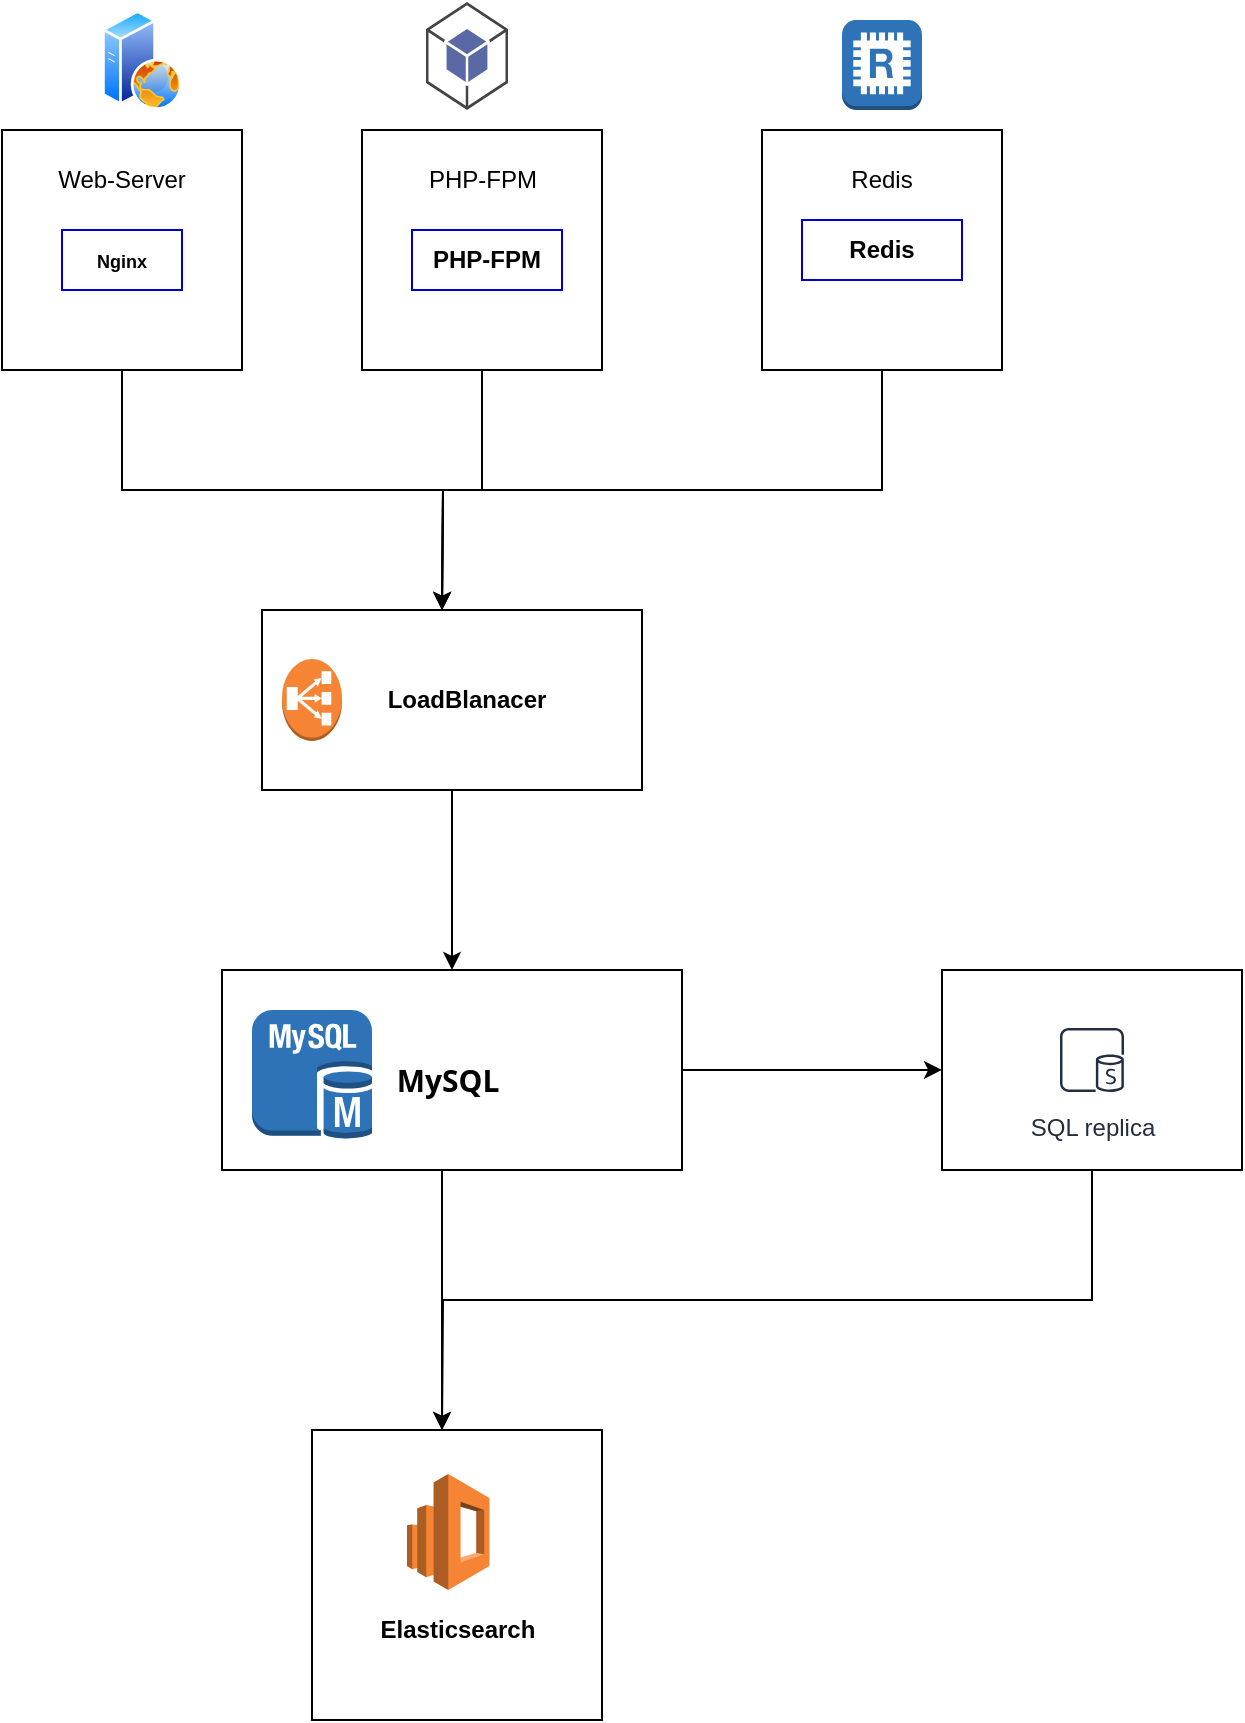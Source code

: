 <mxfile version="22.1.18" type="github">
  <diagram name="Page-1" id="DQsl0vWJsLTHif2qzQwF">
    <mxGraphModel dx="2514" dy="1240" grid="1" gridSize="10" guides="1" tooltips="1" connect="1" arrows="1" fold="1" page="1" pageScale="1" pageWidth="850" pageHeight="1100" math="0" shadow="0">
      <root>
        <mxCell id="0" />
        <mxCell id="1" parent="0" />
        <mxCell id="1hwnzTY7kPKber7_JiTr-14" style="edgeStyle=orthogonalEdgeStyle;rounded=0;orthogonalLoop=1;jettySize=auto;html=1;exitX=0.5;exitY=1;exitDx=0;exitDy=0;" edge="1" parent="1" source="1hwnzTY7kPKber7_JiTr-2">
          <mxGeometry relative="1" as="geometry">
            <mxPoint x="350.0" y="320" as="targetPoint" />
          </mxGeometry>
        </mxCell>
        <mxCell id="1hwnzTY7kPKber7_JiTr-2" value="" style="whiteSpace=wrap;html=1;aspect=fixed;" vertex="1" parent="1">
          <mxGeometry x="130" y="80" width="120" height="120" as="geometry" />
        </mxCell>
        <mxCell id="1hwnzTY7kPKber7_JiTr-16" style="edgeStyle=orthogonalEdgeStyle;rounded=0;orthogonalLoop=1;jettySize=auto;html=1;exitX=0.5;exitY=1;exitDx=0;exitDy=0;" edge="1" parent="1" source="1hwnzTY7kPKber7_JiTr-4">
          <mxGeometry relative="1" as="geometry">
            <mxPoint x="350" y="320" as="targetPoint" />
          </mxGeometry>
        </mxCell>
        <mxCell id="1hwnzTY7kPKber7_JiTr-4" value="" style="whiteSpace=wrap;html=1;aspect=fixed;" vertex="1" parent="1">
          <mxGeometry x="310" y="80" width="120" height="120" as="geometry" />
        </mxCell>
        <mxCell id="1hwnzTY7kPKber7_JiTr-15" style="edgeStyle=orthogonalEdgeStyle;rounded=0;orthogonalLoop=1;jettySize=auto;html=1;exitX=0.5;exitY=1;exitDx=0;exitDy=0;" edge="1" parent="1" source="1hwnzTY7kPKber7_JiTr-7">
          <mxGeometry relative="1" as="geometry">
            <mxPoint x="350" y="320" as="targetPoint" />
          </mxGeometry>
        </mxCell>
        <mxCell id="1hwnzTY7kPKber7_JiTr-7" value="" style="whiteSpace=wrap;html=1;aspect=fixed;" vertex="1" parent="1">
          <mxGeometry x="510" y="80" width="120" height="120" as="geometry" />
        </mxCell>
        <mxCell id="1hwnzTY7kPKber7_JiTr-8" value="&lt;font style=&quot;font-size: 9px;&quot;&gt;&lt;b&gt;Nginx&lt;/b&gt;&lt;/font&gt;" style="text;html=1;strokeColor=#0000CC;fillColor=none;align=center;verticalAlign=middle;whiteSpace=wrap;rounded=0;shadow=0;" vertex="1" parent="1">
          <mxGeometry x="160" y="130" width="60" height="30" as="geometry" />
        </mxCell>
        <mxCell id="1hwnzTY7kPKber7_JiTr-9" value="Web-Server" style="text;html=1;strokeColor=none;fillColor=none;align=center;verticalAlign=middle;whiteSpace=wrap;rounded=0;" vertex="1" parent="1">
          <mxGeometry x="145" y="90" width="90" height="30" as="geometry" />
        </mxCell>
        <mxCell id="1hwnzTY7kPKber7_JiTr-10" value="PHP-FPM" style="text;html=1;strokeColor=none;fillColor=none;align=center;verticalAlign=middle;whiteSpace=wrap;rounded=0;" vertex="1" parent="1">
          <mxGeometry x="332.5" y="90" width="75" height="30" as="geometry" />
        </mxCell>
        <mxCell id="1hwnzTY7kPKber7_JiTr-11" value="&lt;b&gt;PHP-FPM&lt;/b&gt;" style="text;html=1;strokeColor=#0000CC;fillColor=none;align=center;verticalAlign=middle;whiteSpace=wrap;rounded=0;" vertex="1" parent="1">
          <mxGeometry x="335" y="130" width="75" height="30" as="geometry" />
        </mxCell>
        <mxCell id="1hwnzTY7kPKber7_JiTr-12" value="Redis" style="text;html=1;strokeColor=none;fillColor=none;align=center;verticalAlign=middle;whiteSpace=wrap;rounded=0;" vertex="1" parent="1">
          <mxGeometry x="540" y="90" width="60" height="30" as="geometry" />
        </mxCell>
        <mxCell id="1hwnzTY7kPKber7_JiTr-13" value="&lt;b&gt;Redis&lt;/b&gt;" style="text;html=1;strokeColor=#0000CC;fillColor=none;align=center;verticalAlign=middle;whiteSpace=wrap;rounded=0;" vertex="1" parent="1">
          <mxGeometry x="530" y="125" width="80" height="30" as="geometry" />
        </mxCell>
        <mxCell id="1hwnzTY7kPKber7_JiTr-19" style="edgeStyle=orthogonalEdgeStyle;rounded=0;orthogonalLoop=1;jettySize=auto;html=1;exitX=0.5;exitY=1;exitDx=0;exitDy=0;" edge="1" parent="1" source="1hwnzTY7kPKber7_JiTr-17">
          <mxGeometry relative="1" as="geometry">
            <mxPoint x="355" y="500" as="targetPoint" />
          </mxGeometry>
        </mxCell>
        <mxCell id="1hwnzTY7kPKber7_JiTr-17" value="" style="rounded=0;whiteSpace=wrap;html=1;" vertex="1" parent="1">
          <mxGeometry x="260" y="320" width="190" height="90" as="geometry" />
        </mxCell>
        <mxCell id="1hwnzTY7kPKber7_JiTr-18" value="&lt;b&gt;LoadBlanacer&lt;/b&gt;" style="text;html=1;strokeColor=none;fillColor=none;align=center;verticalAlign=middle;whiteSpace=wrap;rounded=0;" vertex="1" parent="1">
          <mxGeometry x="310" y="350" width="105" height="30" as="geometry" />
        </mxCell>
        <mxCell id="1hwnzTY7kPKber7_JiTr-23" style="edgeStyle=orthogonalEdgeStyle;rounded=0;orthogonalLoop=1;jettySize=auto;html=1;exitX=1;exitY=0.5;exitDx=0;exitDy=0;" edge="1" parent="1" source="1hwnzTY7kPKber7_JiTr-20">
          <mxGeometry relative="1" as="geometry">
            <mxPoint x="600" y="549.957" as="targetPoint" />
          </mxGeometry>
        </mxCell>
        <mxCell id="1hwnzTY7kPKber7_JiTr-27" style="edgeStyle=orthogonalEdgeStyle;rounded=0;orthogonalLoop=1;jettySize=auto;html=1;exitX=0.5;exitY=1;exitDx=0;exitDy=0;" edge="1" parent="1" source="1hwnzTY7kPKber7_JiTr-20">
          <mxGeometry relative="1" as="geometry">
            <mxPoint x="350" y="730" as="targetPoint" />
            <Array as="points">
              <mxPoint x="350" y="600" />
            </Array>
          </mxGeometry>
        </mxCell>
        <mxCell id="1hwnzTY7kPKber7_JiTr-20" value="" style="rounded=0;whiteSpace=wrap;html=1;" vertex="1" parent="1">
          <mxGeometry x="240" y="500" width="230" height="100" as="geometry" />
        </mxCell>
        <mxCell id="1hwnzTY7kPKber7_JiTr-21" value="&lt;h3 style=&quot;border: 0px solid rgb(217, 217, 227); box-sizing: border-box; --tw-border-spacing-x: 0; --tw-border-spacing-y: 0; --tw-translate-x: 0; --tw-translate-y: 0; --tw-rotate: 0; --tw-skew-x: 0; --tw-skew-y: 0; --tw-scale-x: 1; --tw-scale-y: 1; --tw-pan-x: ; --tw-pan-y: ; --tw-pinch-zoom: ; --tw-scroll-snap-strictness: proximity; --tw-gradient-from-position: ; --tw-gradient-via-position: ; --tw-gradient-to-position: ; --tw-ordinal: ; --tw-slashed-zero: ; --tw-numeric-figure: ; --tw-numeric-spacing: ; --tw-numeric-fraction: ; --tw-ring-inset: ; --tw-ring-offset-width: 0px; --tw-ring-offset-color: #fff; --tw-ring-color: rgba(69,89,164,.5); --tw-ring-offset-shadow: 0 0 transparent; --tw-ring-shadow: 0 0 transparent; --tw-shadow: 0 0 transparent; --tw-shadow-colored: 0 0 transparent; --tw-blur: ; --tw-brightness: ; --tw-contrast: ; --tw-grayscale: ; --tw-hue-rotate: ; --tw-invert: ; --tw-saturate: ; --tw-sepia: ; --tw-drop-shadow: ; --tw-backdrop-blur: ; --tw-backdrop-brightness: ; --tw-backdrop-contrast: ; --tw-backdrop-grayscale: ; --tw-backdrop-hue-rotate: ; --tw-backdrop-invert: ; --tw-backdrop-opacity: ; --tw-backdrop-saturate: ; --tw-backdrop-sepia: ; font-size: 1.25em; margin: 1rem 0px 0.5rem; line-height: 1.6; color: var(--tw-prose-headings); font-family: Söhne, ui-sans-serif, system-ui, -apple-system, &amp;quot;Segoe UI&amp;quot;, Roboto, Ubuntu, Cantarell, &amp;quot;Noto Sans&amp;quot;, sans-serif, &amp;quot;Helvetica Neue&amp;quot;, Arial, &amp;quot;Apple Color Emoji&amp;quot;, &amp;quot;Segoe UI Emoji&amp;quot;, &amp;quot;Segoe UI Symbol&amp;quot;, &amp;quot;Noto Color Emoji&amp;quot;; text-align: start;&quot;&gt;MySQL&lt;/h3&gt;" style="text;html=1;strokeColor=none;fillColor=none;align=center;verticalAlign=middle;whiteSpace=wrap;rounded=0;" vertex="1" parent="1">
          <mxGeometry x="322.5" y="535" width="60" height="30" as="geometry" />
        </mxCell>
        <mxCell id="1hwnzTY7kPKber7_JiTr-22" style="edgeStyle=orthogonalEdgeStyle;rounded=0;orthogonalLoop=1;jettySize=auto;html=1;exitX=0.5;exitY=1;exitDx=0;exitDy=0;" edge="1" parent="1" source="1hwnzTY7kPKber7_JiTr-21" target="1hwnzTY7kPKber7_JiTr-21">
          <mxGeometry relative="1" as="geometry" />
        </mxCell>
        <mxCell id="1hwnzTY7kPKber7_JiTr-28" style="edgeStyle=orthogonalEdgeStyle;rounded=0;orthogonalLoop=1;jettySize=auto;html=1;exitX=0.5;exitY=1;exitDx=0;exitDy=0;" edge="1" parent="1" source="1hwnzTY7kPKber7_JiTr-25">
          <mxGeometry relative="1" as="geometry">
            <mxPoint x="350" y="730" as="targetPoint" />
          </mxGeometry>
        </mxCell>
        <mxCell id="1hwnzTY7kPKber7_JiTr-25" value="" style="rounded=0;whiteSpace=wrap;html=1;" vertex="1" parent="1">
          <mxGeometry x="600" y="500" width="150" height="100" as="geometry" />
        </mxCell>
        <mxCell id="1hwnzTY7kPKber7_JiTr-29" value="" style="whiteSpace=wrap;html=1;aspect=fixed;" vertex="1" parent="1">
          <mxGeometry x="285" y="730" width="145" height="145" as="geometry" />
        </mxCell>
        <mxCell id="1hwnzTY7kPKber7_JiTr-30" value="&lt;b&gt;Elasticsearch &lt;/b&gt;" style="text;html=1;strokeColor=none;fillColor=none;align=center;verticalAlign=middle;whiteSpace=wrap;rounded=0;" vertex="1" parent="1">
          <mxGeometry x="297.5" y="810" width="120" height="40" as="geometry" />
        </mxCell>
        <mxCell id="1hwnzTY7kPKber7_JiTr-31" value="" style="outlineConnect=0;dashed=0;verticalLabelPosition=bottom;verticalAlign=top;align=center;html=1;shape=mxgraph.aws3.classic_load_balancer;fillColor=#F58534;gradientColor=none;" vertex="1" parent="1">
          <mxGeometry x="270" y="344.5" width="30" height="41" as="geometry" />
        </mxCell>
        <mxCell id="1hwnzTY7kPKber7_JiTr-32" value="" style="image;aspect=fixed;perimeter=ellipsePerimeter;html=1;align=center;shadow=0;dashed=0;spacingTop=3;image=img/lib/active_directory/web_server.svg;" vertex="1" parent="1">
          <mxGeometry x="180" y="20" width="40" height="50" as="geometry" />
        </mxCell>
        <mxCell id="1hwnzTY7kPKber7_JiTr-33" value="" style="outlineConnect=0;dashed=0;verticalLabelPosition=bottom;verticalAlign=top;align=center;html=1;shape=mxgraph.aws3.android;fillColor=#5A69A4;gradientColor=none;" vertex="1" parent="1">
          <mxGeometry x="342" y="16" width="41" height="54" as="geometry" />
        </mxCell>
        <mxCell id="1hwnzTY7kPKber7_JiTr-34" value="" style="outlineConnect=0;dashed=0;verticalLabelPosition=bottom;verticalAlign=top;align=center;html=1;shape=mxgraph.aws3.redis;fillColor=#2E73B8;gradientColor=none;" vertex="1" parent="1">
          <mxGeometry x="550" y="25" width="40" height="45" as="geometry" />
        </mxCell>
        <mxCell id="1hwnzTY7kPKber7_JiTr-36" value="" style="outlineConnect=0;dashed=0;verticalLabelPosition=bottom;verticalAlign=top;align=center;html=1;shape=mxgraph.aws3.mysql_db_instance;fillColor=#2E73B8;gradientColor=none;" vertex="1" parent="1">
          <mxGeometry x="255" y="520" width="60" height="64.5" as="geometry" />
        </mxCell>
        <mxCell id="1hwnzTY7kPKber7_JiTr-38" value="SQL replica" style="sketch=0;outlineConnect=0;fontColor=#232F3E;gradientColor=none;strokeColor=#232F3E;fillColor=#ffffff;dashed=0;verticalLabelPosition=bottom;verticalAlign=top;align=center;html=1;fontSize=12;fontStyle=0;aspect=fixed;shape=mxgraph.aws4.resourceIcon;resIcon=mxgraph.aws4.sql_replica;" vertex="1" parent="1">
          <mxGeometry x="655" y="525" width="40" height="40" as="geometry" />
        </mxCell>
        <mxCell id="1hwnzTY7kPKber7_JiTr-39" value="" style="outlineConnect=0;dashed=0;verticalLabelPosition=bottom;verticalAlign=top;align=center;html=1;shape=mxgraph.aws3.elasticsearch_service;fillColor=#F58534;gradientColor=none;" vertex="1" parent="1">
          <mxGeometry x="332.5" y="752" width="41.25" height="58" as="geometry" />
        </mxCell>
      </root>
    </mxGraphModel>
  </diagram>
</mxfile>
